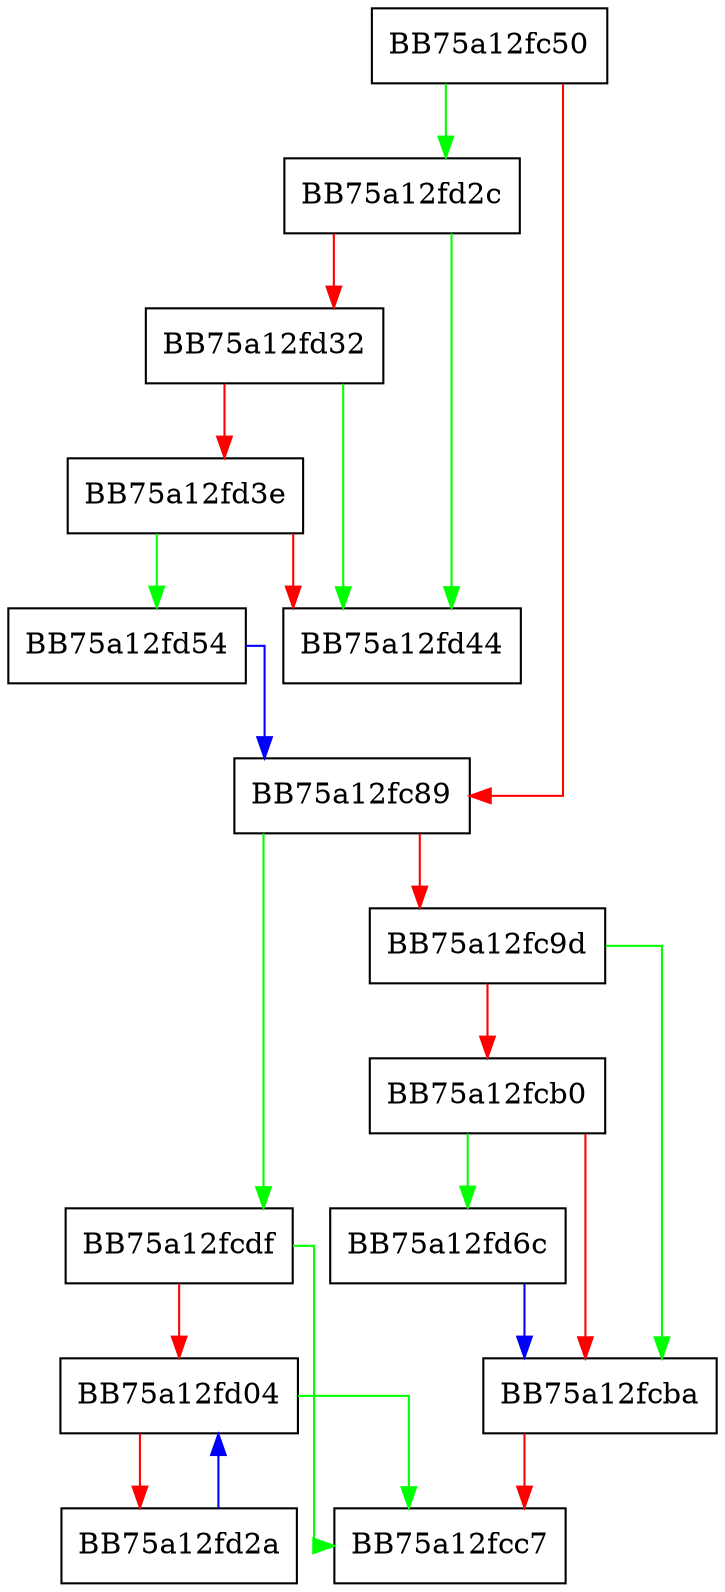 digraph mp_lua_api_GetCertificateInfo {
  node [shape="box"];
  graph [splines=ortho];
  BB75a12fc50 -> BB75a12fd2c [color="green"];
  BB75a12fc50 -> BB75a12fc89 [color="red"];
  BB75a12fc89 -> BB75a12fcdf [color="green"];
  BB75a12fc89 -> BB75a12fc9d [color="red"];
  BB75a12fc9d -> BB75a12fcba [color="green"];
  BB75a12fc9d -> BB75a12fcb0 [color="red"];
  BB75a12fcb0 -> BB75a12fd6c [color="green"];
  BB75a12fcb0 -> BB75a12fcba [color="red"];
  BB75a12fcba -> BB75a12fcc7 [color="red"];
  BB75a12fcdf -> BB75a12fcc7 [color="green"];
  BB75a12fcdf -> BB75a12fd04 [color="red"];
  BB75a12fd04 -> BB75a12fcc7 [color="green"];
  BB75a12fd04 -> BB75a12fd2a [color="red"];
  BB75a12fd2a -> BB75a12fd04 [color="blue"];
  BB75a12fd2c -> BB75a12fd44 [color="green"];
  BB75a12fd2c -> BB75a12fd32 [color="red"];
  BB75a12fd32 -> BB75a12fd44 [color="green"];
  BB75a12fd32 -> BB75a12fd3e [color="red"];
  BB75a12fd3e -> BB75a12fd54 [color="green"];
  BB75a12fd3e -> BB75a12fd44 [color="red"];
  BB75a12fd54 -> BB75a12fc89 [color="blue"];
  BB75a12fd6c -> BB75a12fcba [color="blue"];
}